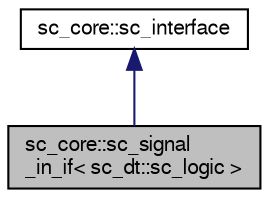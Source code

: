 digraph "sc_core::sc_signal_in_if&lt; sc_dt::sc_logic &gt;"
{
  edge [fontname="FreeSans",fontsize="10",labelfontname="FreeSans",labelfontsize="10"];
  node [fontname="FreeSans",fontsize="10",shape=record];
  Node7 [label="sc_core::sc_signal\l_in_if\< sc_dt::sc_logic \>",height=0.2,width=0.4,color="black", fillcolor="grey75", style="filled", fontcolor="black"];
  Node8 -> Node7 [dir="back",color="midnightblue",fontsize="10",style="solid",fontname="FreeSans"];
  Node8 [label="sc_core::sc_interface",height=0.2,width=0.4,color="black", fillcolor="white", style="filled",URL="$a01196.html"];
}
